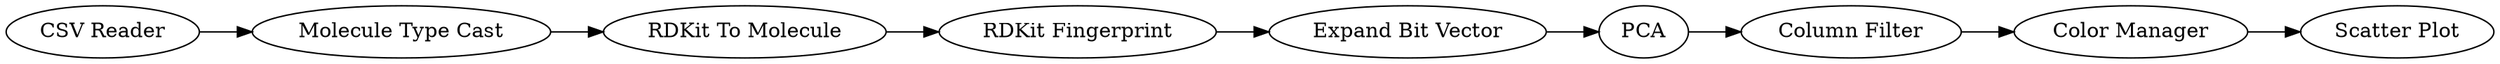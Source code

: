 digraph {
	161 -> 157
	157 -> 156
	158 -> 159
	155 -> 162
	163 -> 155
	159 -> 161
	156 -> 160
	160 -> 163
	157 [label="RDKit Fingerprint"]
	156 [label="Expand Bit Vector"]
	158 [label="CSV Reader"]
	161 [label="RDKit To Molecule"]
	155 [label="Color Manager"]
	162 [label="Scatter Plot"]
	159 [label="Molecule Type Cast"]
	160 [label=PCA]
	163 [label="Column Filter"]
	rankdir=LR
}

